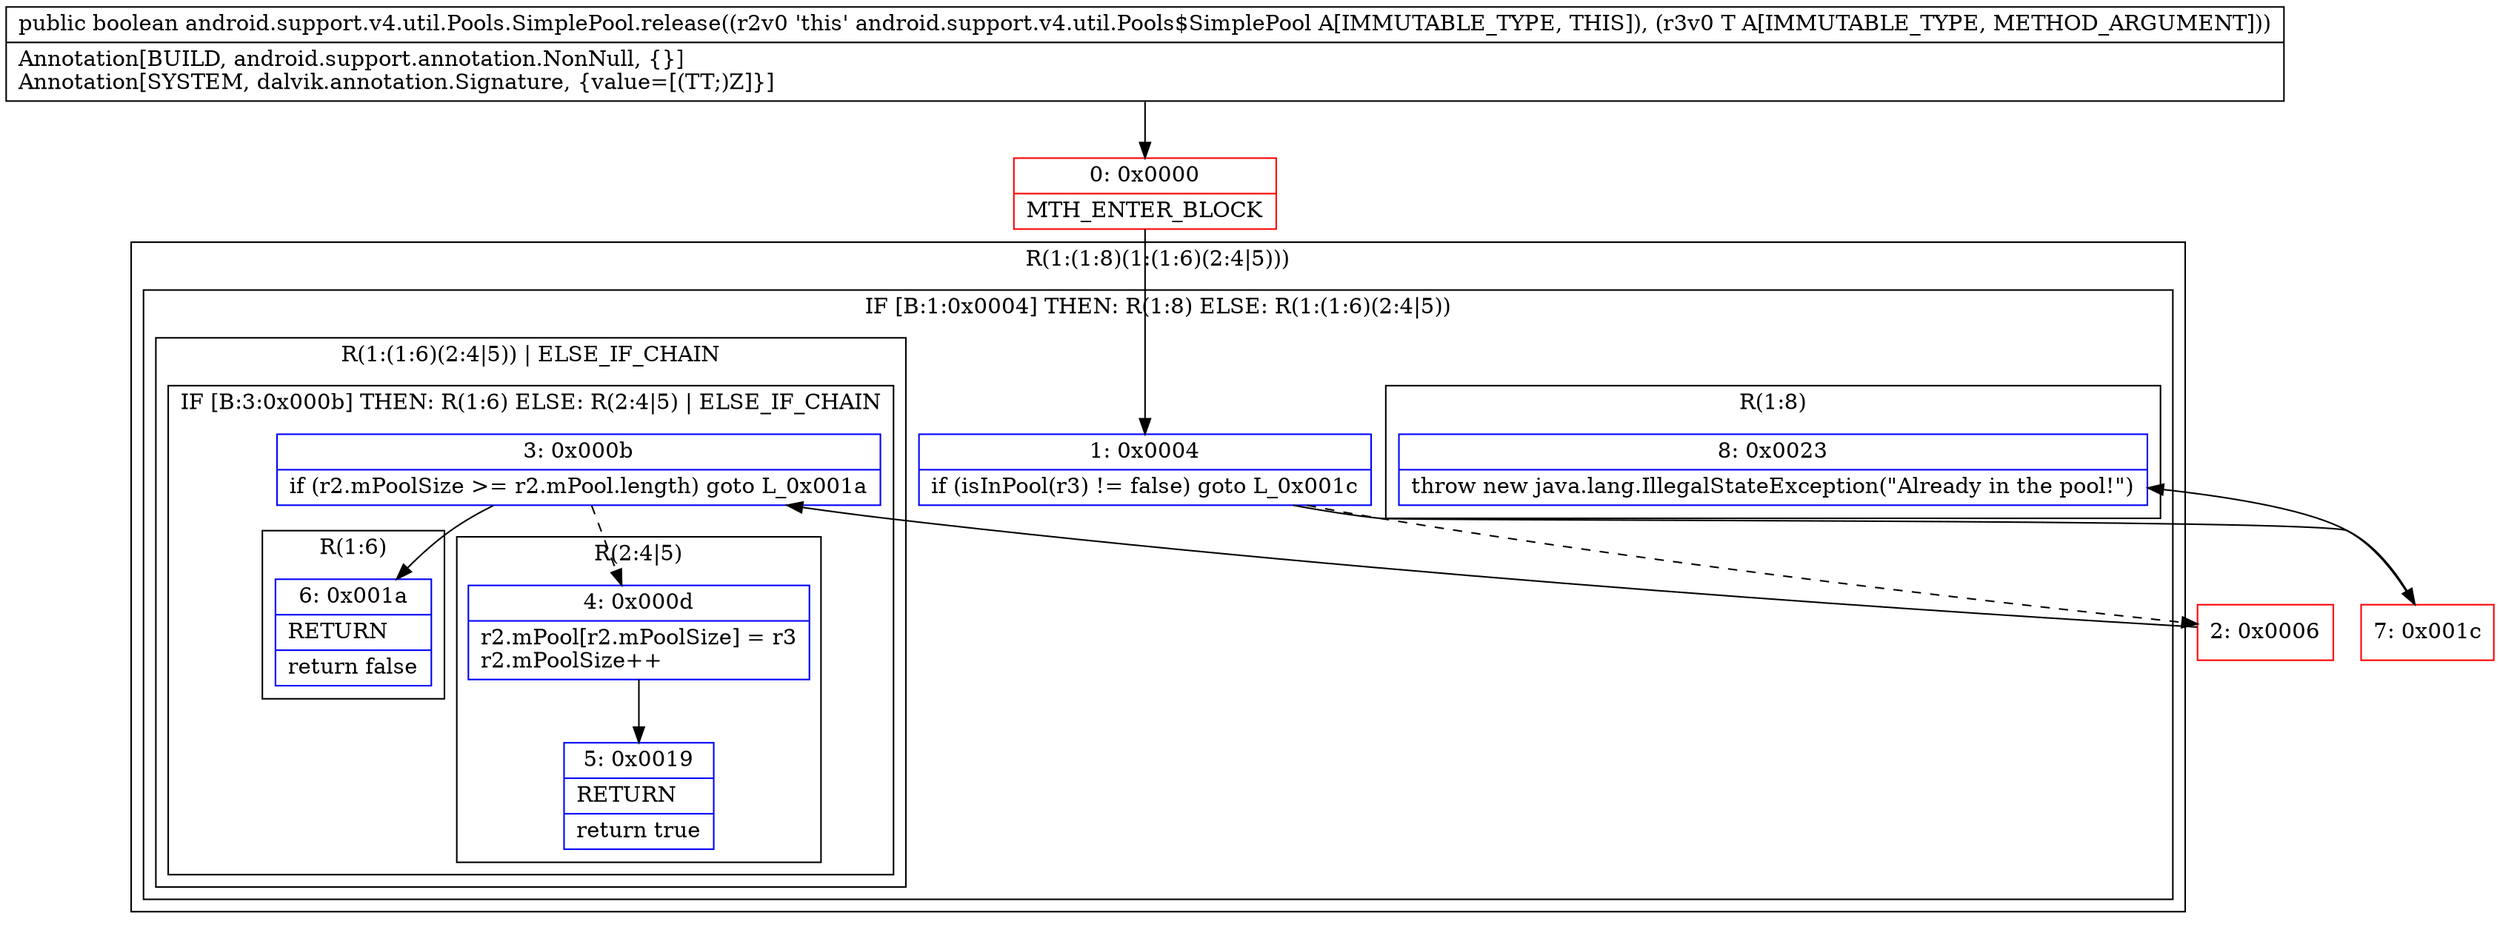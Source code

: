 digraph "CFG forandroid.support.v4.util.Pools.SimplePool.release(Ljava\/lang\/Object;)Z" {
subgraph cluster_Region_1315199650 {
label = "R(1:(1:8)(1:(1:6)(2:4|5)))";
node [shape=record,color=blue];
subgraph cluster_IfRegion_1535950133 {
label = "IF [B:1:0x0004] THEN: R(1:8) ELSE: R(1:(1:6)(2:4|5))";
node [shape=record,color=blue];
Node_1 [shape=record,label="{1\:\ 0x0004|if (isInPool(r3) != false) goto L_0x001c\l}"];
subgraph cluster_Region_1423497835 {
label = "R(1:8)";
node [shape=record,color=blue];
Node_8 [shape=record,label="{8\:\ 0x0023|throw new java.lang.IllegalStateException(\"Already in the pool!\")\l}"];
}
subgraph cluster_Region_1558715734 {
label = "R(1:(1:6)(2:4|5)) | ELSE_IF_CHAIN\l";
node [shape=record,color=blue];
subgraph cluster_IfRegion_817229091 {
label = "IF [B:3:0x000b] THEN: R(1:6) ELSE: R(2:4|5) | ELSE_IF_CHAIN\l";
node [shape=record,color=blue];
Node_3 [shape=record,label="{3\:\ 0x000b|if (r2.mPoolSize \>= r2.mPool.length) goto L_0x001a\l}"];
subgraph cluster_Region_242125589 {
label = "R(1:6)";
node [shape=record,color=blue];
Node_6 [shape=record,label="{6\:\ 0x001a|RETURN\l|return false\l}"];
}
subgraph cluster_Region_485950257 {
label = "R(2:4|5)";
node [shape=record,color=blue];
Node_4 [shape=record,label="{4\:\ 0x000d|r2.mPool[r2.mPoolSize] = r3\lr2.mPoolSize++\l}"];
Node_5 [shape=record,label="{5\:\ 0x0019|RETURN\l|return true\l}"];
}
}
}
}
}
Node_0 [shape=record,color=red,label="{0\:\ 0x0000|MTH_ENTER_BLOCK\l}"];
Node_2 [shape=record,color=red,label="{2\:\ 0x0006}"];
Node_7 [shape=record,color=red,label="{7\:\ 0x001c}"];
MethodNode[shape=record,label="{public boolean android.support.v4.util.Pools.SimplePool.release((r2v0 'this' android.support.v4.util.Pools$SimplePool A[IMMUTABLE_TYPE, THIS]), (r3v0 T A[IMMUTABLE_TYPE, METHOD_ARGUMENT]))  | Annotation[BUILD, android.support.annotation.NonNull, \{\}]\lAnnotation[SYSTEM, dalvik.annotation.Signature, \{value=[(TT;)Z]\}]\l}"];
MethodNode -> Node_0;
Node_1 -> Node_2[style=dashed];
Node_1 -> Node_7;
Node_3 -> Node_4[style=dashed];
Node_3 -> Node_6;
Node_4 -> Node_5;
Node_0 -> Node_1;
Node_2 -> Node_3;
Node_7 -> Node_8;
}

